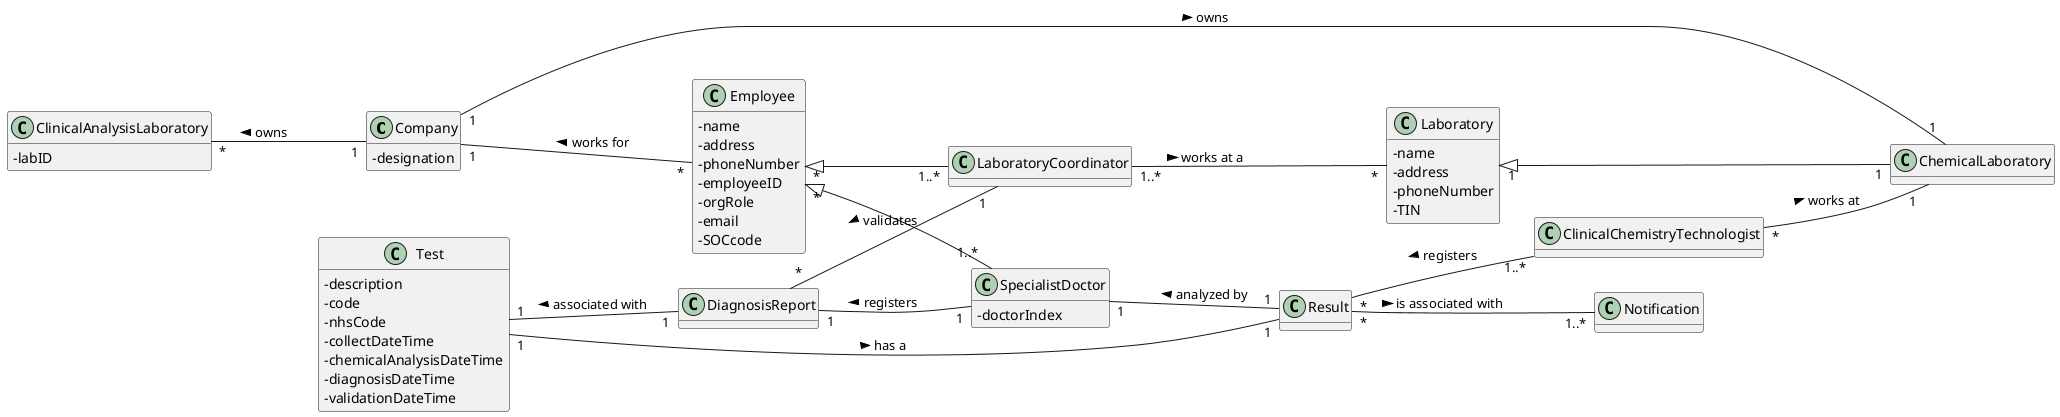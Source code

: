 @startuml
hide methods
skinparam classAttributeIconSize 0
left to right direction

class Company
class Laboratory
class ChemicalLaboratory
class LaboratoryCoordinator
class Employee
class ClinicalChemistryTechnologist
class SpecialistDoctor
class Result
class DiagnosisReport
class Test

Company "1" -- "*" Employee : < works for

Employee "*" <|-- "1..*" LaboratoryCoordinator

ClinicalChemistryTechnologist "*" -- "1" ChemicalLaboratory : > works at

LaboratoryCoordinator "1..*" -- "*" Laboratory: > works at a

ChemicalLaboratory "1" -- "1" Company : < owns

ClinicalAnalysisLaboratory "*" -- "1" Company : < owns

Laboratory "1"  <|-- "1" ChemicalLaboratory

SpecialistDoctor "1" -- "1" Result : < analyzed by

Employee "*" <|-- "1..*" SpecialistDoctor

Result "*" -- "1..*" ClinicalChemistryTechnologist : < registers

Result "*" -- "1..*" Notification : > is associated with

DiagnosisReport "1" -- "1" SpecialistDoctor : < registers

DiagnosisReport "*" -- "1" LaboratoryCoordinator : < validates

Test "1" -- "1" Result : > has a

Test "1" -- "1" DiagnosisReport : < associated with


class Company{
-designation
}

class Laboratory{
-name
-address
-phoneNumber
-TIN
}

class ChemicalLaboratory{
}

class ClinicalAnalysisLaboratory{
-labID
}

class Employee{
-name
-address
-phoneNumber
-employeeID
-orgRole
-email
-SOCcode
}

class SpecialistDoctor{
-doctorIndex
}

class Result{
}

class DiagnosisReport{
}

class Test{
-description
-code
-nhsCode
-collectDateTime
-chemicalAnalysisDateTime
-diagnosisDateTime
-validationDateTime
}

class ClinicalChemistryTechnologist{
}

@enduml